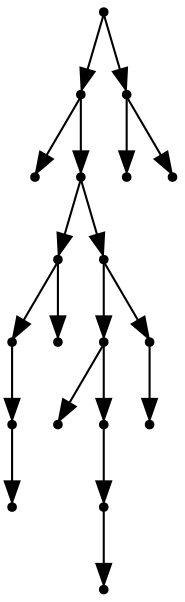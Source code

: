digraph {
  19 [shape=point];
  15 [shape=point];
  0 [shape=point];
  14 [shape=point];
  5 [shape=point];
  3 [shape=point];
  2 [shape=point];
  1 [shape=point];
  4 [shape=point];
  13 [shape=point];
  10 [shape=point];
  6 [shape=point];
  9 [shape=point];
  8 [shape=point];
  7 [shape=point];
  12 [shape=point];
  11 [shape=point];
  18 [shape=point];
  16 [shape=point];
  17 [shape=point];
19 -> 15;
15 -> 0;
15 -> 14;
14 -> 5;
5 -> 3;
3 -> 2;
2 -> 1;
5 -> 4;
14 -> 13;
13 -> 10;
10 -> 6;
10 -> 9;
9 -> 8;
8 -> 7;
13 -> 12;
12 -> 11;
19 -> 18;
18 -> 16;
18 -> 17;
}
